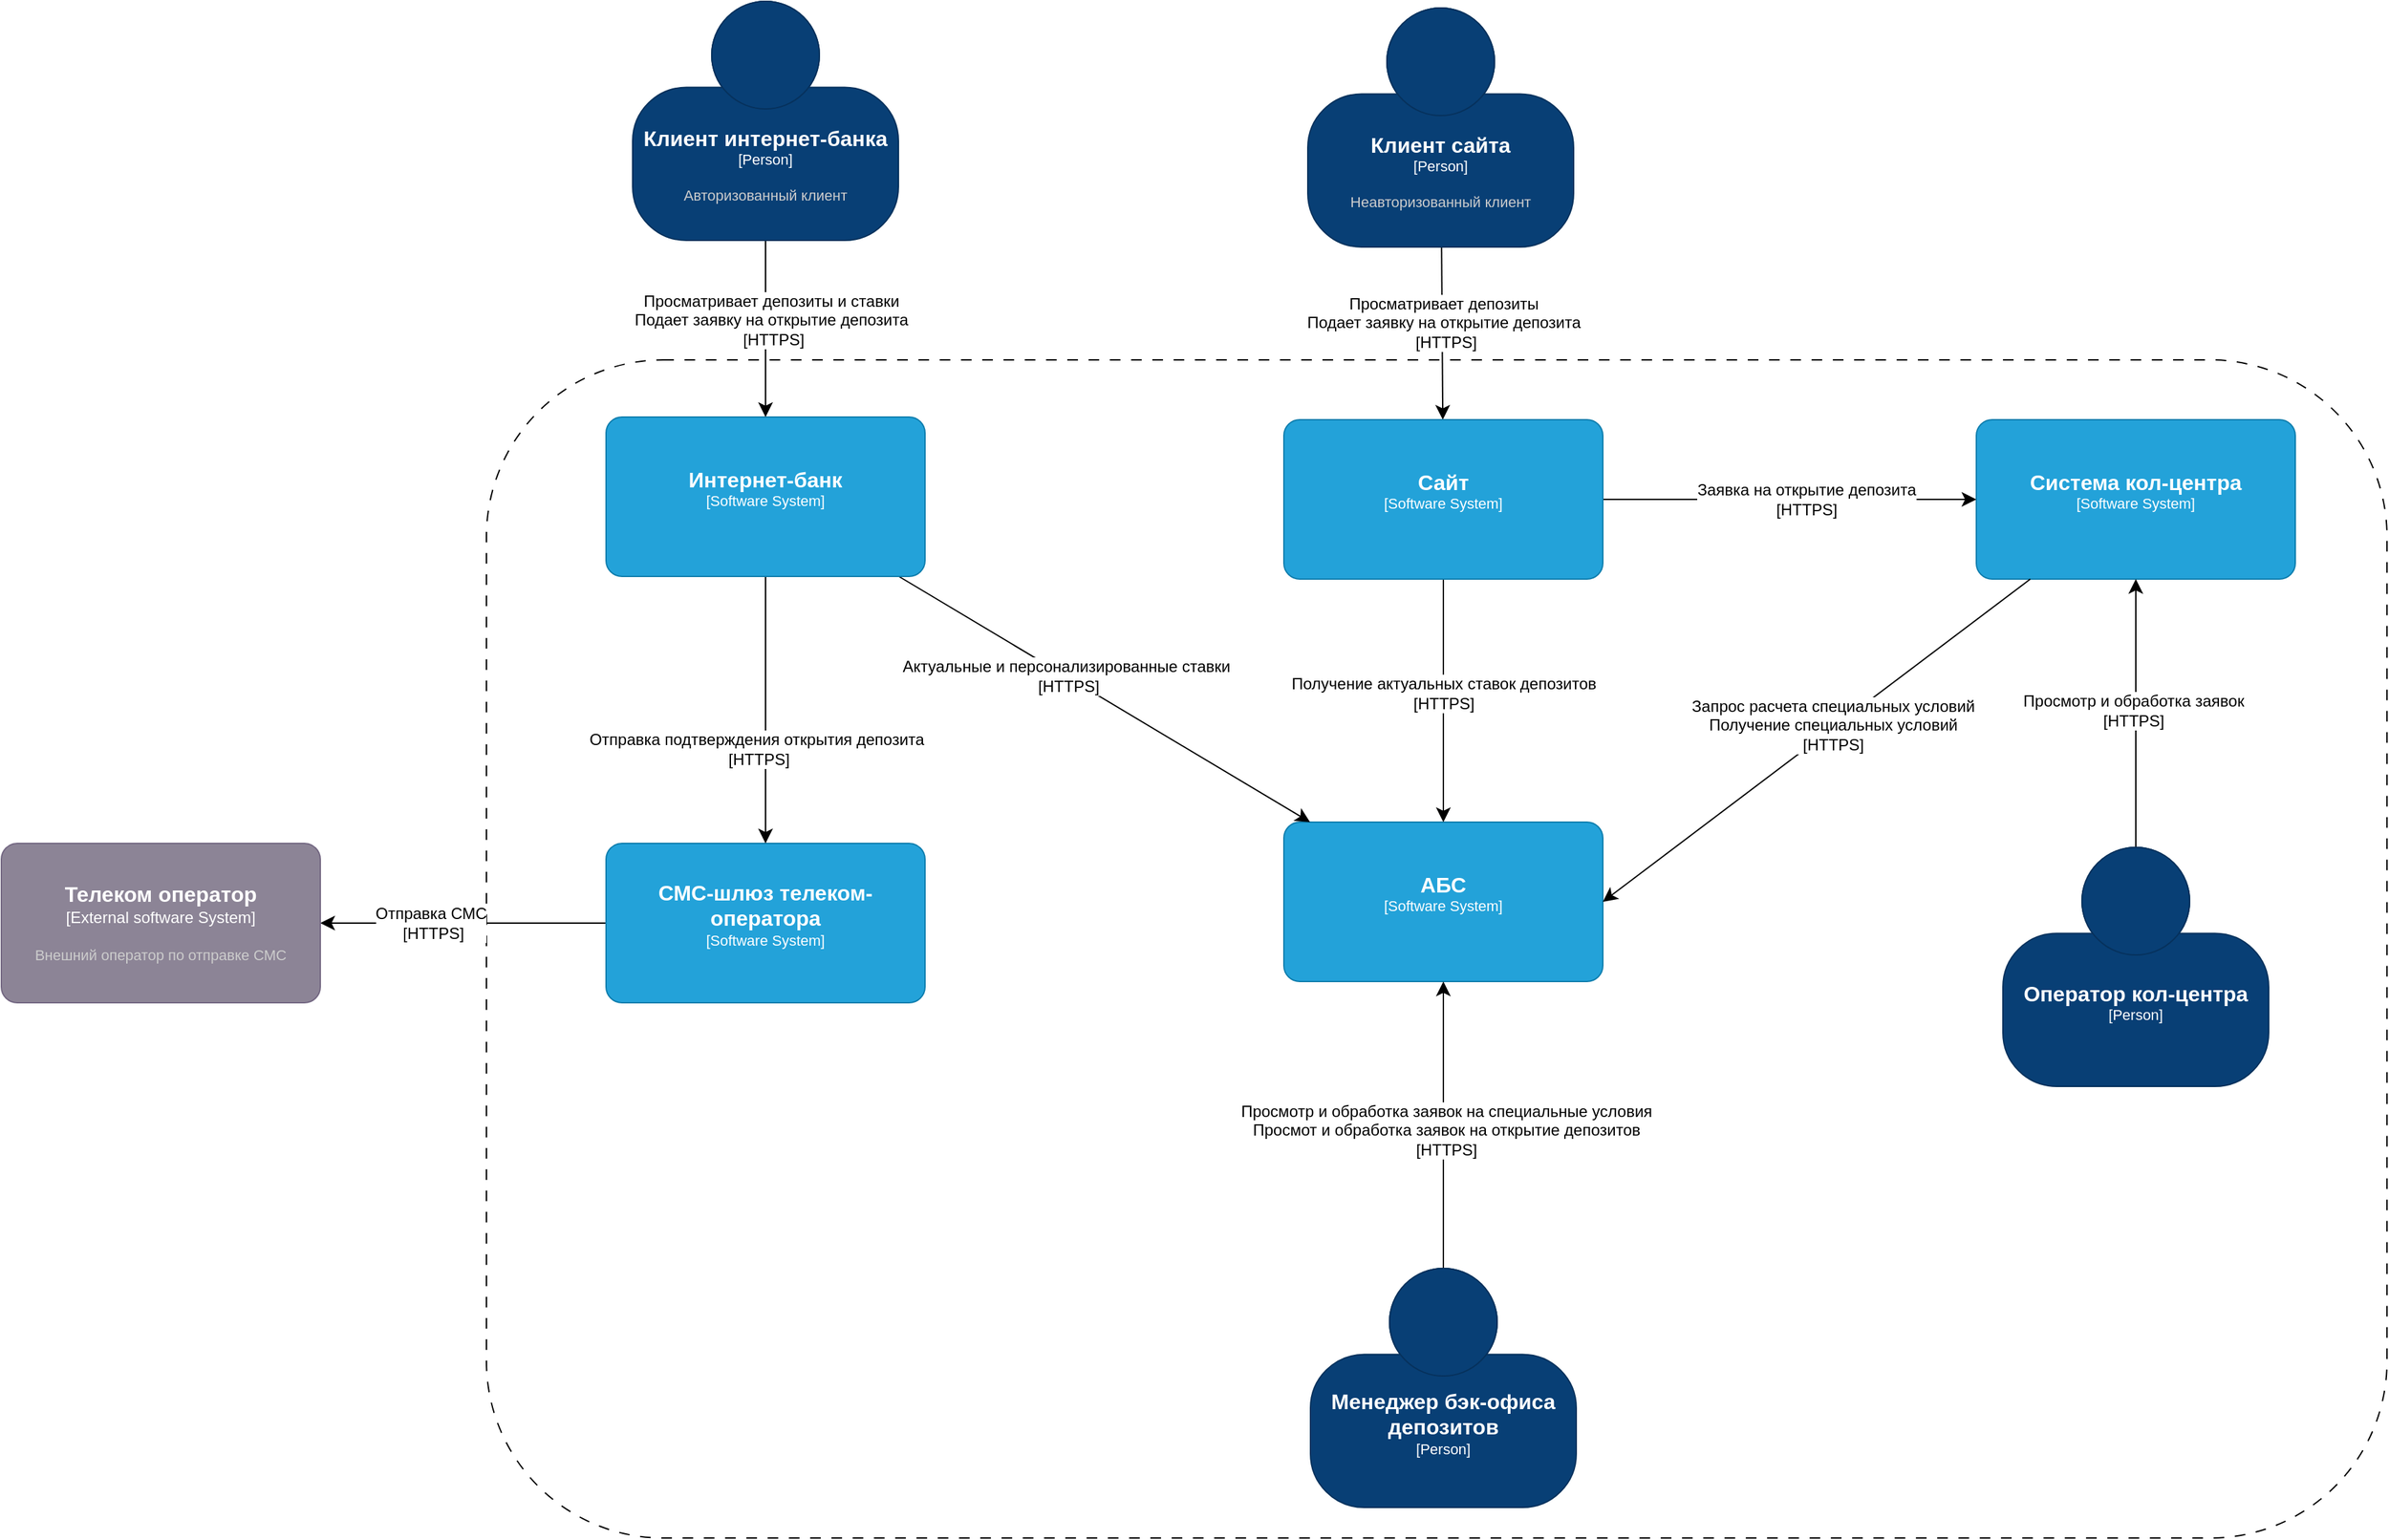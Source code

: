 <mxfile version="26.2.2">
  <diagram name="Страница — 1" id="zq33oQ1W5LLMtqZiJtiX">
    <mxGraphModel dx="2473" dy="2490" grid="0" gridSize="10" guides="1" tooltips="1" connect="1" arrows="1" fold="1" page="0" pageScale="1" pageWidth="827" pageHeight="1169" math="0" shadow="0">
      <root>
        <mxCell id="0" />
        <mxCell id="1" parent="0" />
        <mxCell id="WsRf3P99QnQvytNDEwtv-25" value="" style="rounded=1;whiteSpace=wrap;html=1;fontFamily=Helvetica;fontSize=12;fontColor=default;labelBackgroundColor=default;dashed=1;fillColor=none;dashPattern=8 8;" vertex="1" parent="1">
          <mxGeometry x="-26" y="-12" width="1430" height="887" as="geometry" />
        </mxCell>
        <mxCell id="WsRf3P99QnQvytNDEwtv-2" style="edgeStyle=none;curved=1;rounded=0;orthogonalLoop=1;jettySize=auto;html=1;fontSize=12;startSize=8;endSize=8;" edge="1" parent="1" source="o-IOHxrIPVLr7GiQBjIR-1" target="WsRf3P99QnQvytNDEwtv-1">
          <mxGeometry relative="1" as="geometry" />
        </mxCell>
        <mxCell id="WsRf3P99QnQvytNDEwtv-3" value="Просматривает депозиты&lt;br&gt;Подает заявку на открытие депозита&lt;div&gt;&amp;nbsp;[HTTPS]&lt;/div&gt;" style="edgeLabel;html=1;align=center;verticalAlign=middle;resizable=0;points=[];fontSize=12;" vertex="1" connectable="0" parent="WsRf3P99QnQvytNDEwtv-2">
          <mxGeometry x="-0.015" relative="1" as="geometry">
            <mxPoint x="1" y="-7" as="offset" />
          </mxGeometry>
        </mxCell>
        <object placeholders="1" c4Name="Клиент сайта" c4Type="Person" c4Description="Неавторизованный клиент" label="&lt;font style=&quot;font-size: 16px&quot;&gt;&lt;b&gt;%c4Name%&lt;/b&gt;&lt;/font&gt;&lt;div&gt;[%c4Type%]&lt;/div&gt;&lt;br&gt;&lt;div&gt;&lt;font style=&quot;font-size: 11px&quot;&gt;&lt;font color=&quot;#cccccc&quot;&gt;%c4Description%&lt;/font&gt;&lt;/div&gt;" id="o-IOHxrIPVLr7GiQBjIR-1">
          <mxCell style="html=1;fontSize=11;dashed=0;whiteSpace=wrap;fillColor=#083F75;strokeColor=#06315C;fontColor=#ffffff;shape=mxgraph.c4.person2;align=center;metaEdit=1;points=[[0.5,0,0],[1,0.5,0],[1,0.75,0],[0.75,1,0],[0.5,1,0],[0.25,1,0],[0,0.75,0],[0,0.5,0]];resizable=0;" parent="1" vertex="1">
            <mxGeometry x="592" y="-277" width="200" height="180" as="geometry" />
          </mxCell>
        </object>
        <object placeholders="1" c4Name="АБС" c4Type="Software System" c4Description="" label="&lt;font style=&quot;font-size: 16px&quot;&gt;&lt;b&gt;%c4Name%&lt;/b&gt;&lt;/font&gt;&lt;div&gt;[%c4Type%]&lt;/div&gt;&lt;br&gt;&lt;div&gt;&lt;font style=&quot;font-size: 11px&quot;&gt;&lt;font color=&quot;#cccccc&quot;&gt;%c4Description%&lt;/font&gt;&lt;/div&gt;" id="o-IOHxrIPVLr7GiQBjIR-2">
          <mxCell style="rounded=1;whiteSpace=wrap;html=1;labelBackgroundColor=none;fillColor=#23A2D9;fontColor=#ffffff;align=center;arcSize=10;strokeColor=#0E7DAD;metaEdit=1;resizable=0;points=[[0.25,0,0],[0.5,0,0],[0.75,0,0],[1,0.25,0],[1,0.5,0],[1,0.75,0],[0.75,1,0],[0.5,1,0],[0.25,1,0],[0,0.75,0],[0,0.5,0],[0,0.25,0]];verticalAlign=middle;fontFamily=Helvetica;fontSize=11;" parent="1" vertex="1">
            <mxGeometry x="574" y="336" width="240" height="120" as="geometry" />
          </mxCell>
        </object>
        <object placeholders="1" c4Name="Система кол-центра" c4Type="Software System" c4Description="" label="&lt;font style=&quot;font-size: 16px&quot;&gt;&lt;b&gt;%c4Name%&lt;/b&gt;&lt;/font&gt;&lt;div&gt;[%c4Type%]&lt;/div&gt;&lt;br&gt;&lt;div&gt;&lt;font style=&quot;font-size: 11px&quot;&gt;&lt;font color=&quot;#cccccc&quot;&gt;%c4Description%&lt;/font&gt;&lt;/div&gt;" id="o-IOHxrIPVLr7GiQBjIR-3">
          <mxCell style="rounded=1;whiteSpace=wrap;html=1;labelBackgroundColor=none;fillColor=#23A2D9;fontColor=#ffffff;align=center;arcSize=10;strokeColor=#0E7DAD;metaEdit=1;resizable=0;points=[[0.25,0,0],[0.5,0,0],[0.75,0,0],[1,0.25,0],[1,0.5,0],[1,0.75,0],[0.75,1,0],[0.5,1,0],[0.25,1,0],[0,0.75,0],[0,0.5,0],[0,0.25,0]];verticalAlign=middle;fontFamily=Helvetica;fontSize=11;" parent="1" vertex="1">
            <mxGeometry x="1095" y="33" width="240" height="120" as="geometry" />
          </mxCell>
        </object>
        <mxCell id="WsRf3P99QnQvytNDEwtv-27" style="edgeStyle=none;curved=1;rounded=0;orthogonalLoop=1;jettySize=auto;html=1;fontSize=12;startSize=8;endSize=8;" edge="1" parent="1" source="o-IOHxrIPVLr7GiQBjIR-5" target="WsRf3P99QnQvytNDEwtv-26">
          <mxGeometry relative="1" as="geometry" />
        </mxCell>
        <mxCell id="WsRf3P99QnQvytNDEwtv-28" value="Отправка СМС&lt;br&gt;&lt;div&gt;&amp;nbsp;[HTTPS]&lt;/div&gt;" style="edgeLabel;html=1;align=center;verticalAlign=middle;resizable=0;points=[];fontSize=12;" vertex="1" connectable="0" parent="WsRf3P99QnQvytNDEwtv-27">
          <mxGeometry x="0.229" relative="1" as="geometry">
            <mxPoint as="offset" />
          </mxGeometry>
        </mxCell>
        <object placeholders="1" c4Name="СМС-шлюз телеком-оператора" c4Type="Software System" c4Description="" label="&lt;font style=&quot;font-size: 16px&quot;&gt;&lt;b&gt;%c4Name%&lt;/b&gt;&lt;/font&gt;&lt;div&gt;[%c4Type%]&lt;/div&gt;&lt;br&gt;&lt;div&gt;&lt;font style=&quot;font-size: 11px&quot;&gt;&lt;font color=&quot;#cccccc&quot;&gt;%c4Description%&lt;/font&gt;&lt;/div&gt;" id="o-IOHxrIPVLr7GiQBjIR-5">
          <mxCell style="rounded=1;whiteSpace=wrap;html=1;labelBackgroundColor=none;fillColor=#23A2D9;fontColor=#ffffff;align=center;arcSize=10;strokeColor=#0E7DAD;metaEdit=1;resizable=0;points=[[0.25,0,0],[0.5,0,0],[0.75,0,0],[1,0.25,0],[1,0.5,0],[1,0.75,0],[0.75,1,0],[0.5,1,0],[0.25,1,0],[0,0.75,0],[0,0.5,0],[0,0.25,0]];verticalAlign=middle;fontFamily=Helvetica;fontSize=11;" parent="1" vertex="1">
            <mxGeometry x="64" y="352" width="240" height="120" as="geometry" />
          </mxCell>
        </object>
        <mxCell id="WsRf3P99QnQvytNDEwtv-4" style="edgeStyle=none;curved=1;rounded=0;orthogonalLoop=1;jettySize=auto;html=1;fontSize=12;startSize=8;endSize=8;" edge="1" parent="1" source="WsRf3P99QnQvytNDEwtv-1" target="o-IOHxrIPVLr7GiQBjIR-2">
          <mxGeometry relative="1" as="geometry" />
        </mxCell>
        <mxCell id="WsRf3P99QnQvytNDEwtv-5" value="Получение актуальных ставок депозитов&lt;div&gt;[HTTPS]&lt;/div&gt;" style="edgeLabel;html=1;align=center;verticalAlign=middle;resizable=0;points=[];fontSize=12;" vertex="1" connectable="0" parent="WsRf3P99QnQvytNDEwtv-4">
          <mxGeometry x="-0.063" relative="1" as="geometry">
            <mxPoint as="offset" />
          </mxGeometry>
        </mxCell>
        <mxCell id="WsRf3P99QnQvytNDEwtv-6" style="edgeStyle=none;curved=1;rounded=0;orthogonalLoop=1;jettySize=auto;html=1;fontSize=12;startSize=8;endSize=8;" edge="1" parent="1" source="WsRf3P99QnQvytNDEwtv-1" target="o-IOHxrIPVLr7GiQBjIR-3">
          <mxGeometry relative="1" as="geometry" />
        </mxCell>
        <mxCell id="WsRf3P99QnQvytNDEwtv-7" value="Заявка на открытие депозита&lt;br&gt;[HTTPS]" style="edgeLabel;html=1;align=center;verticalAlign=middle;resizable=0;points=[];fontSize=12;" vertex="1" connectable="0" parent="WsRf3P99QnQvytNDEwtv-6">
          <mxGeometry x="0.228" y="-2" relative="1" as="geometry">
            <mxPoint x="-20" y="-2" as="offset" />
          </mxGeometry>
        </mxCell>
        <object placeholders="1" c4Name="Сайт" c4Type="Software System" c4Description="" label="&lt;font style=&quot;font-size: 16px&quot;&gt;&lt;b&gt;%c4Name%&lt;/b&gt;&lt;/font&gt;&lt;div&gt;[%c4Type%]&lt;/div&gt;&lt;br&gt;&lt;div&gt;&lt;font style=&quot;font-size: 11px&quot;&gt;&lt;font color=&quot;#cccccc&quot;&gt;%c4Description%&lt;/font&gt;&lt;/div&gt;" id="WsRf3P99QnQvytNDEwtv-1">
          <mxCell style="rounded=1;whiteSpace=wrap;html=1;labelBackgroundColor=none;fillColor=#23A2D9;fontColor=#ffffff;align=center;arcSize=10;strokeColor=#0E7DAD;metaEdit=1;resizable=0;points=[[0.25,0,0],[0.5,0,0],[0.75,0,0],[1,0.25,0],[1,0.5,0],[1,0.75,0],[0.75,1,0],[0.5,1,0],[0.25,1,0],[0,0.75,0],[0,0.5,0],[0,0.25,0]];verticalAlign=middle;fontFamily=Helvetica;fontSize=11;" vertex="1" parent="1">
            <mxGeometry x="574" y="33" width="240" height="120" as="geometry" />
          </mxCell>
        </object>
        <mxCell id="WsRf3P99QnQvytNDEwtv-8" style="edgeStyle=none;curved=1;rounded=0;orthogonalLoop=1;jettySize=auto;html=1;fontSize=12;startSize=8;endSize=8;entryX=1;entryY=0.5;entryDx=0;entryDy=0;entryPerimeter=0;" edge="1" parent="1" source="o-IOHxrIPVLr7GiQBjIR-3" target="o-IOHxrIPVLr7GiQBjIR-2">
          <mxGeometry relative="1" as="geometry" />
        </mxCell>
        <mxCell id="WsRf3P99QnQvytNDEwtv-9" value="Запрос расчета специальных условий&lt;br&gt;Получение специальных условий&lt;br&gt;[HTTPS]" style="edgeLabel;html=1;align=center;verticalAlign=middle;resizable=0;points=[];fontSize=12;" vertex="1" connectable="0" parent="WsRf3P99QnQvytNDEwtv-8">
          <mxGeometry x="-0.08" y="-2" relative="1" as="geometry">
            <mxPoint as="offset" />
          </mxGeometry>
        </mxCell>
        <mxCell id="WsRf3P99QnQvytNDEwtv-11" style="edgeStyle=none;curved=1;rounded=0;orthogonalLoop=1;jettySize=auto;html=1;fontSize=12;startSize=8;endSize=8;" edge="1" parent="1" source="WsRf3P99QnQvytNDEwtv-10" target="o-IOHxrIPVLr7GiQBjIR-3">
          <mxGeometry relative="1" as="geometry" />
        </mxCell>
        <mxCell id="WsRf3P99QnQvytNDEwtv-12" value="Просмотр и обработка заявок&lt;br&gt;[HTTPS]" style="edgeLabel;html=1;align=center;verticalAlign=middle;resizable=0;points=[];fontSize=12;" vertex="1" connectable="0" parent="WsRf3P99QnQvytNDEwtv-11">
          <mxGeometry x="0.036" y="2" relative="1" as="geometry">
            <mxPoint y="1" as="offset" />
          </mxGeometry>
        </mxCell>
        <object placeholders="1" c4Name="Оператор кол-центра" c4Type="Person" c4Description="" label="&lt;font style=&quot;font-size: 16px&quot;&gt;&lt;b&gt;%c4Name%&lt;/b&gt;&lt;/font&gt;&lt;div&gt;[%c4Type%]&lt;/div&gt;&lt;br&gt;&lt;div&gt;&lt;font style=&quot;font-size: 11px&quot;&gt;&lt;font color=&quot;#cccccc&quot;&gt;%c4Description%&lt;/font&gt;&lt;/div&gt;" id="WsRf3P99QnQvytNDEwtv-10">
          <mxCell style="html=1;fontSize=11;dashed=0;whiteSpace=wrap;fillColor=#083F75;strokeColor=#06315C;fontColor=#ffffff;shape=mxgraph.c4.person2;align=center;metaEdit=1;points=[[0.5,0,0],[1,0.5,0],[1,0.75,0],[0.75,1,0],[0.5,1,0],[0.25,1,0],[0,0.75,0],[0,0.5,0]];resizable=0;" vertex="1" parent="1">
            <mxGeometry x="1115" y="355" width="200" height="180" as="geometry" />
          </mxCell>
        </object>
        <mxCell id="WsRf3P99QnQvytNDEwtv-18" style="edgeStyle=none;curved=1;rounded=0;orthogonalLoop=1;jettySize=auto;html=1;fontSize=12;startSize=8;endSize=8;" edge="1" parent="1" source="WsRf3P99QnQvytNDEwtv-13" target="o-IOHxrIPVLr7GiQBjIR-5">
          <mxGeometry relative="1" as="geometry" />
        </mxCell>
        <mxCell id="WsRf3P99QnQvytNDEwtv-19" value="Отправка подтверждения открытия депозита&lt;br&gt;&lt;div&gt;&amp;nbsp;[HTTPS]&lt;/div&gt;" style="edgeLabel;html=1;align=center;verticalAlign=middle;resizable=0;points=[];fontSize=12;" vertex="1" connectable="0" parent="WsRf3P99QnQvytNDEwtv-18">
          <mxGeometry x="-0.171" y="-3" relative="1" as="geometry">
            <mxPoint x="-4" y="46" as="offset" />
          </mxGeometry>
        </mxCell>
        <mxCell id="WsRf3P99QnQvytNDEwtv-20" style="edgeStyle=none;curved=1;rounded=0;orthogonalLoop=1;jettySize=auto;html=1;fontSize=12;startSize=8;endSize=8;" edge="1" parent="1" source="WsRf3P99QnQvytNDEwtv-13" target="o-IOHxrIPVLr7GiQBjIR-2">
          <mxGeometry relative="1" as="geometry" />
        </mxCell>
        <mxCell id="WsRf3P99QnQvytNDEwtv-21" value="Актуальные и персонализированные ставки&lt;br&gt;&lt;div&gt;&amp;nbsp;[HTTPS]&lt;/div&gt;" style="edgeLabel;html=1;align=center;verticalAlign=middle;resizable=0;points=[];fontSize=12;" vertex="1" connectable="0" parent="WsRf3P99QnQvytNDEwtv-20">
          <mxGeometry x="-0.189" relative="1" as="geometry">
            <mxPoint as="offset" />
          </mxGeometry>
        </mxCell>
        <object placeholders="1" c4Name="Интернет-банк" c4Type="Software System" c4Description="" label="&lt;font style=&quot;font-size: 16px&quot;&gt;&lt;b&gt;%c4Name%&lt;/b&gt;&lt;/font&gt;&lt;div&gt;[%c4Type%]&lt;/div&gt;&lt;br&gt;&lt;div&gt;&lt;font style=&quot;font-size: 11px&quot;&gt;&lt;font color=&quot;#cccccc&quot;&gt;%c4Description%&lt;/font&gt;&lt;/div&gt;" id="WsRf3P99QnQvytNDEwtv-13">
          <mxCell style="rounded=1;whiteSpace=wrap;html=1;labelBackgroundColor=none;fillColor=#23A2D9;fontColor=#ffffff;align=center;arcSize=10;strokeColor=#0E7DAD;metaEdit=1;resizable=0;points=[[0.25,0,0],[0.5,0,0],[0.75,0,0],[1,0.25,0],[1,0.5,0],[1,0.75,0],[0.75,1,0],[0.5,1,0],[0.25,1,0],[0,0.75,0],[0,0.5,0],[0,0.25,0]];verticalAlign=middle;fontFamily=Helvetica;fontSize=11;" vertex="1" parent="1">
            <mxGeometry x="64" y="31" width="240" height="120" as="geometry" />
          </mxCell>
        </object>
        <mxCell id="WsRf3P99QnQvytNDEwtv-15" style="edgeStyle=none;curved=1;rounded=0;orthogonalLoop=1;jettySize=auto;html=1;fontSize=12;startSize=8;endSize=8;" edge="1" parent="1" source="WsRf3P99QnQvytNDEwtv-14" target="WsRf3P99QnQvytNDEwtv-13">
          <mxGeometry relative="1" as="geometry" />
        </mxCell>
        <mxCell id="WsRf3P99QnQvytNDEwtv-16" value="Просматривает депозиты и ставки&lt;br&gt;Подает заявку на открытие депозита&lt;div&gt;&amp;nbsp;[HTTPS]&lt;/div&gt;" style="edgeLabel;html=1;align=center;verticalAlign=middle;resizable=0;points=[];fontSize=12;" vertex="1" connectable="0" parent="WsRf3P99QnQvytNDEwtv-15">
          <mxGeometry x="-0.211" y="-1" relative="1" as="geometry">
            <mxPoint x="5" y="7" as="offset" />
          </mxGeometry>
        </mxCell>
        <object placeholders="1" c4Name="Клиент интернет-банка" c4Type="Person" c4Description="Авторизованный клиент" label="&lt;font style=&quot;font-size: 16px&quot;&gt;&lt;b&gt;%c4Name%&lt;/b&gt;&lt;/font&gt;&lt;div&gt;[%c4Type%]&lt;/div&gt;&lt;br&gt;&lt;div&gt;&lt;font style=&quot;font-size: 11px&quot;&gt;&lt;font color=&quot;#cccccc&quot;&gt;%c4Description%&lt;/font&gt;&lt;/div&gt;" id="WsRf3P99QnQvytNDEwtv-14">
          <mxCell style="html=1;fontSize=11;dashed=0;whiteSpace=wrap;fillColor=#083F75;strokeColor=#06315C;fontColor=#ffffff;shape=mxgraph.c4.person2;align=center;metaEdit=1;points=[[0.5,0,0],[1,0.5,0],[1,0.75,0],[0.75,1,0],[0.5,1,0],[0.25,1,0],[0,0.75,0],[0,0.5,0]];resizable=0;" vertex="1" parent="1">
            <mxGeometry x="84" y="-282" width="200" height="180" as="geometry" />
          </mxCell>
        </object>
        <mxCell id="WsRf3P99QnQvytNDEwtv-23" style="edgeStyle=none;curved=1;rounded=0;orthogonalLoop=1;jettySize=auto;html=1;fontSize=12;startSize=8;endSize=8;" edge="1" parent="1" source="WsRf3P99QnQvytNDEwtv-22" target="o-IOHxrIPVLr7GiQBjIR-2">
          <mxGeometry relative="1" as="geometry" />
        </mxCell>
        <mxCell id="WsRf3P99QnQvytNDEwtv-24" value="Просмотр и обработка заявок на специальные условия&lt;br&gt;Просмот и обработка заявок на открытие депозитов&lt;div&gt;[HTTPS]&lt;/div&gt;" style="edgeLabel;html=1;align=center;verticalAlign=middle;resizable=0;points=[];fontSize=12;" vertex="1" connectable="0" parent="WsRf3P99QnQvytNDEwtv-23">
          <mxGeometry x="-0.038" y="-2" relative="1" as="geometry">
            <mxPoint as="offset" />
          </mxGeometry>
        </mxCell>
        <object placeholders="1" c4Name="Менеджер бэк-офиса депозитов" c4Type="Person" c4Description="" label="&lt;font style=&quot;font-size: 16px&quot;&gt;&lt;b&gt;%c4Name%&lt;/b&gt;&lt;/font&gt;&lt;div&gt;[%c4Type%]&lt;/div&gt;&lt;br&gt;&lt;div&gt;&lt;font style=&quot;font-size: 11px&quot;&gt;&lt;font color=&quot;#cccccc&quot;&gt;%c4Description%&lt;/font&gt;&lt;/div&gt;" id="WsRf3P99QnQvytNDEwtv-22">
          <mxCell style="html=1;fontSize=11;dashed=0;whiteSpace=wrap;fillColor=#083F75;strokeColor=#06315C;fontColor=#ffffff;shape=mxgraph.c4.person2;align=center;metaEdit=1;points=[[0.5,0,0],[1,0.5,0],[1,0.75,0],[0.75,1,0],[0.5,1,0],[0.25,1,0],[0,0.75,0],[0,0.5,0]];resizable=0;" vertex="1" parent="1">
            <mxGeometry x="594" y="672" width="200" height="180" as="geometry" />
          </mxCell>
        </object>
        <object placeholders="1" c4Name="Телеком оператор" c4Type="External software System" c4Description="Внешний оператор по отправке СМС" label="&lt;font style=&quot;font-size: 16px&quot;&gt;&lt;b&gt;%c4Name%&lt;/b&gt;&lt;/font&gt;&lt;div&gt;[%c4Type%]&lt;/div&gt;&lt;br&gt;&lt;div&gt;&lt;font style=&quot;font-size: 11px&quot;&gt;&lt;font color=&quot;#cccccc&quot;&gt;%c4Description%&lt;/font&gt;&lt;/div&gt;" id="WsRf3P99QnQvytNDEwtv-26">
          <mxCell style="rounded=1;whiteSpace=wrap;html=1;labelBackgroundColor=none;fillColor=#8C8496;align=center;arcSize=10;strokeColor=#736782;metaEdit=1;resizable=0;points=[[0.25,0,0],[0.5,0,0],[0.75,0,0],[1,0.25,0],[1,0.5,0],[1,0.75,0],[0.75,1,0],[0.5,1,0],[0.25,1,0],[0,0.75,0],[0,0.5,0],[0,0.25,0]];verticalAlign=middle;fontFamily=Helvetica;fontSize=12;fontColor=#ffffff;" vertex="1" parent="1">
            <mxGeometry x="-391" y="352" width="240" height="120" as="geometry" />
          </mxCell>
        </object>
      </root>
    </mxGraphModel>
  </diagram>
</mxfile>
